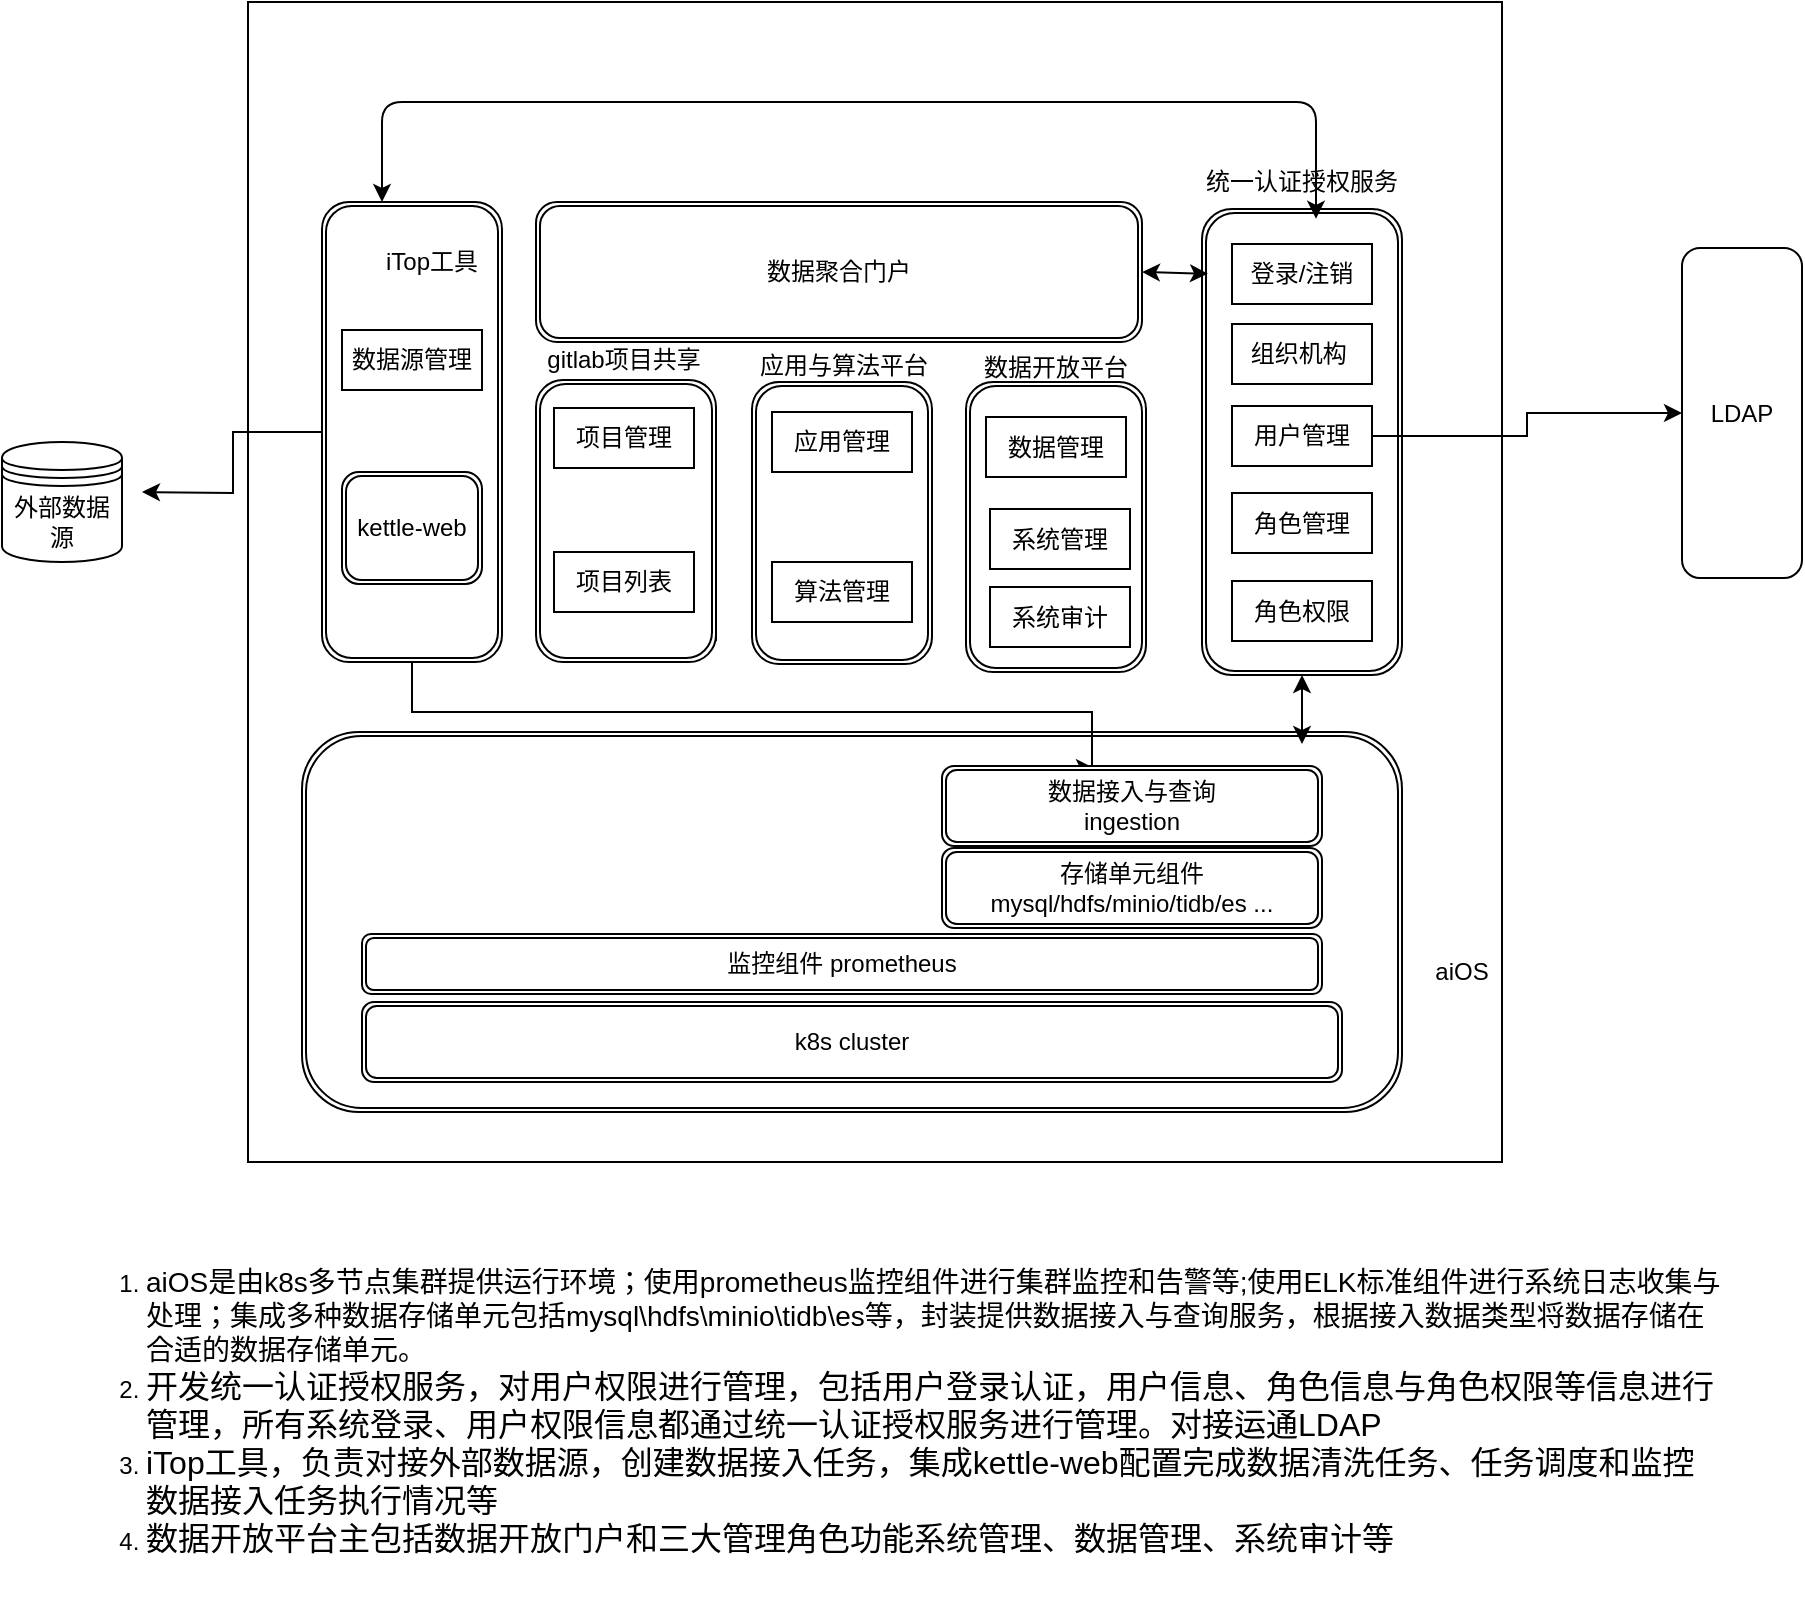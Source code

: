 <mxfile version="14.4.3" type="github">
  <diagram id="kdde09D2nnx4coVuQpx-" name="第 1 页">
    <mxGraphModel dx="1422" dy="794" grid="1" gridSize="10" guides="1" tooltips="1" connect="1" arrows="1" fold="1" page="1" pageScale="1" pageWidth="827" pageHeight="1169" math="0" shadow="0">
      <root>
        <mxCell id="0" />
        <mxCell id="1" parent="0" />
        <mxCell id="gJM25PYip7lrtwRQAck6-2" value="" style="whiteSpace=wrap;html=1;" parent="1" vertex="1">
          <mxGeometry x="143" y="80" width="627" height="580" as="geometry" />
        </mxCell>
        <mxCell id="geDU7SRH2CKQkBY8LNWq-78" value="" style="shape=ext;double=1;rounded=1;whiteSpace=wrap;html=1;" parent="1" vertex="1">
          <mxGeometry x="170" y="445" width="550" height="190" as="geometry" />
        </mxCell>
        <mxCell id="HxBF0iYT7sKtN1toAZas-4" value="" style="shape=ext;double=1;rounded=1;whiteSpace=wrap;html=1;" parent="1" vertex="1">
          <mxGeometry x="395" y="270" width="90" height="141" as="geometry" />
        </mxCell>
        <mxCell id="geDU7SRH2CKQkBY8LNWq-4" value="" style="edgeStyle=orthogonalEdgeStyle;rounded=0;orthogonalLoop=1;jettySize=auto;html=1;" parent="1" source="HxBF0iYT7sKtN1toAZas-5" edge="1">
          <mxGeometry relative="1" as="geometry">
            <mxPoint x="90" y="325" as="targetPoint" />
          </mxGeometry>
        </mxCell>
        <mxCell id="geDU7SRH2CKQkBY8LNWq-81" value="" style="edgeStyle=orthogonalEdgeStyle;rounded=0;orthogonalLoop=1;jettySize=auto;html=1;entryX=0.4;entryY=0.025;entryDx=0;entryDy=0;entryPerimeter=0;" parent="1" source="HxBF0iYT7sKtN1toAZas-5" target="gJM25PYip7lrtwRQAck6-10" edge="1">
          <mxGeometry relative="1" as="geometry">
            <mxPoint x="560" y="470" as="targetPoint" />
            <Array as="points">
              <mxPoint x="225" y="435" />
              <mxPoint x="565" y="435" />
            </Array>
          </mxGeometry>
        </mxCell>
        <mxCell id="HxBF0iYT7sKtN1toAZas-5" value="" style="shape=ext;double=1;rounded=1;whiteSpace=wrap;html=1;" parent="1" vertex="1">
          <mxGeometry x="180" y="180" width="90" height="230" as="geometry" />
        </mxCell>
        <mxCell id="HxBF0iYT7sKtN1toAZas-6" value="k8s cluster" style="shape=ext;double=1;rounded=1;whiteSpace=wrap;html=1;" parent="1" vertex="1">
          <mxGeometry x="200" y="580" width="490" height="40" as="geometry" />
        </mxCell>
        <mxCell id="HxBF0iYT7sKtN1toAZas-7" value="&lt;span style=&quot;color: rgba(0 , 0 , 0 , 0) ; font-family: monospace ; font-size: 0px&quot;&gt;%3CmxGraphModel%3E%3Croot%3E%3CmxCell%20id%3D%220%22%2F%3E%3CmxCell%20id%3D%221%22%20parent%3D%220%22%2F%3E%3CmxCell%20id%3D%222%22%20value%3D%22%E6%95%B0%E6%8D%AE%E9%97%A8%E6%88%B7%22%20style%3D%22rounded%3D0%3BwhiteSpace%3Dwrap%3Bhtml%3D1%3B%22%20vertex%3D%221%22%20parent%3D%221%22%3E%3CmxGeometry%20x%3D%22420%22%20y%3D%22244%22%20width%3D%2270%22%20height%3D%2230%22%20as%3D%22geometry%22%2F%3E%3C%2FmxCell%3E%3C%2Froot%3E%3C%2FmxGraphModel%3E&lt;/span&gt;" style="shape=ext;double=1;rounded=1;whiteSpace=wrap;html=1;" parent="1" vertex="1">
          <mxGeometry x="620" y="183.5" width="100" height="233" as="geometry" />
        </mxCell>
        <mxCell id="gJM25PYip7lrtwRQAck6-3" value="aiOS" style="text;html=1;strokeColor=none;fillColor=none;align=center;verticalAlign=middle;whiteSpace=wrap;rounded=0;" parent="1" vertex="1">
          <mxGeometry x="730" y="550" width="40" height="30" as="geometry" />
        </mxCell>
        <mxCell id="gJM25PYip7lrtwRQAck6-7" value="监控组件 prometheus" style="shape=ext;double=1;rounded=1;whiteSpace=wrap;html=1;" parent="1" vertex="1">
          <mxGeometry x="200" y="546" width="480" height="30" as="geometry" />
        </mxCell>
        <mxCell id="gJM25PYip7lrtwRQAck6-8" value="存储单元组件 &lt;br&gt;mysql/hdfs/minio/tidb/es ..." style="shape=ext;double=1;rounded=1;whiteSpace=wrap;html=1;" parent="1" vertex="1">
          <mxGeometry x="490" y="503" width="190" height="40" as="geometry" />
        </mxCell>
        <mxCell id="gJM25PYip7lrtwRQAck6-10" value="数据接入与查询&lt;br&gt;ingestion" style="shape=ext;double=1;rounded=1;whiteSpace=wrap;html=1;" parent="1" vertex="1">
          <mxGeometry x="490" y="462" width="190" height="40" as="geometry" />
        </mxCell>
        <mxCell id="geDU7SRH2CKQkBY8LNWq-2" value="数据聚合门户" style="shape=ext;double=1;rounded=1;whiteSpace=wrap;html=1;" parent="1" vertex="1">
          <mxGeometry x="287" y="180" width="303" height="70" as="geometry" />
        </mxCell>
        <mxCell id="geDU7SRH2CKQkBY8LNWq-6" value="外部数据源" style="shape=datastore;whiteSpace=wrap;html=1;" parent="1" vertex="1">
          <mxGeometry x="20" y="300" width="60" height="60" as="geometry" />
        </mxCell>
        <mxCell id="geDU7SRH2CKQkBY8LNWq-9" value="" style="endArrow=classic;startArrow=classic;html=1;entryX=0.5;entryY=1;entryDx=0;entryDy=0;" parent="1" target="HxBF0iYT7sKtN1toAZas-7" edge="1">
          <mxGeometry width="50" height="50" relative="1" as="geometry">
            <mxPoint x="670" y="451" as="sourcePoint" />
            <mxPoint x="650" y="410" as="targetPoint" />
          </mxGeometry>
        </mxCell>
        <mxCell id="geDU7SRH2CKQkBY8LNWq-16" value="iTop工具" style="text;html=1;strokeColor=none;fillColor=none;align=center;verticalAlign=middle;whiteSpace=wrap;rounded=0;" parent="1" vertex="1">
          <mxGeometry x="210" y="200" width="50" height="20" as="geometry" />
        </mxCell>
        <mxCell id="geDU7SRH2CKQkBY8LNWq-17" value="&lt;span&gt;kettle-web&lt;/span&gt;" style="shape=ext;double=1;rounded=1;whiteSpace=wrap;html=1;" parent="1" vertex="1">
          <mxGeometry x="190" y="315" width="70" height="56" as="geometry" />
        </mxCell>
        <mxCell id="geDU7SRH2CKQkBY8LNWq-19" value="数据源管理" style="rounded=0;whiteSpace=wrap;html=1;" parent="1" vertex="1">
          <mxGeometry x="190" y="244" width="70" height="30" as="geometry" />
        </mxCell>
        <mxCell id="geDU7SRH2CKQkBY8LNWq-34" value="gitlab项目共享" style="text;html=1;strokeColor=none;fillColor=none;align=center;verticalAlign=middle;whiteSpace=wrap;rounded=0;" parent="1" vertex="1">
          <mxGeometry x="291" y="227.25" width="80" height="63.5" as="geometry" />
        </mxCell>
        <mxCell id="geDU7SRH2CKQkBY8LNWq-35" value="统一认证授权服务" style="text;html=1;strokeColor=none;fillColor=none;align=center;verticalAlign=middle;whiteSpace=wrap;rounded=0;" parent="1" vertex="1">
          <mxGeometry x="620" y="160" width="100" height="20" as="geometry" />
        </mxCell>
        <mxCell id="geDU7SRH2CKQkBY8LNWq-53" value="LDAP" style="rounded=1;whiteSpace=wrap;html=1;" parent="1" vertex="1">
          <mxGeometry x="860" y="203" width="60" height="165" as="geometry" />
        </mxCell>
        <mxCell id="geDU7SRH2CKQkBY8LNWq-55" value="算法管理" style="rounded=0;whiteSpace=wrap;html=1;" parent="1" vertex="1">
          <mxGeometry x="405" y="360" width="70" height="30" as="geometry" />
        </mxCell>
        <mxCell id="geDU7SRH2CKQkBY8LNWq-57" value="应用管理" style="rounded=0;whiteSpace=wrap;html=1;" parent="1" vertex="1">
          <mxGeometry x="405" y="285" width="70" height="30" as="geometry" />
        </mxCell>
        <mxCell id="geDU7SRH2CKQkBY8LNWq-58" value="登录/注销" style="rounded=0;whiteSpace=wrap;html=1;" parent="1" vertex="1">
          <mxGeometry x="635" y="201" width="70" height="30" as="geometry" />
        </mxCell>
        <mxCell id="geDU7SRH2CKQkBY8LNWq-59" value="组织机构&amp;nbsp;" style="rounded=0;whiteSpace=wrap;html=1;" parent="1" vertex="1">
          <mxGeometry x="635" y="241" width="70" height="30" as="geometry" />
        </mxCell>
        <mxCell id="geDU7SRH2CKQkBY8LNWq-60" value="角色管理" style="rounded=0;whiteSpace=wrap;html=1;" parent="1" vertex="1">
          <mxGeometry x="635" y="325.5" width="70" height="30" as="geometry" />
        </mxCell>
        <mxCell id="geDU7SRH2CKQkBY8LNWq-61" value="角色权限" style="rounded=0;whiteSpace=wrap;html=1;" parent="1" vertex="1">
          <mxGeometry x="635" y="369.5" width="70" height="30" as="geometry" />
        </mxCell>
        <mxCell id="geDU7SRH2CKQkBY8LNWq-67" style="edgeStyle=orthogonalEdgeStyle;rounded=0;orthogonalLoop=1;jettySize=auto;html=1;entryX=0;entryY=0.5;entryDx=0;entryDy=0;" parent="1" source="geDU7SRH2CKQkBY8LNWq-64" target="geDU7SRH2CKQkBY8LNWq-53" edge="1">
          <mxGeometry relative="1" as="geometry" />
        </mxCell>
        <mxCell id="geDU7SRH2CKQkBY8LNWq-64" value="用户管理" style="rounded=0;whiteSpace=wrap;html=1;" parent="1" vertex="1">
          <mxGeometry x="635" y="282" width="70" height="30" as="geometry" />
        </mxCell>
        <mxCell id="geDU7SRH2CKQkBY8LNWq-72" value="&lt;ol&gt;&lt;li&gt;&lt;font style=&quot;font-size: 14px&quot;&gt;aiOS是由k8s多节点集群提供运行环境；使用prometheus监控组件进行集群监控和告警等;使用ELK标准组件进行系统日志收集与处理；集成多种数据存储单元包括mysql\hdfs\minio\tidb\es等，封装提供数据接入与查询服务，根据接入数据类型将数据存储在合适的数据存储单元。&lt;/font&gt;&lt;/li&gt;&lt;li&gt;&lt;font size=&quot;3&quot;&gt;开发统一认证授权服务，对用户权限进行管理，包括用户登录认证，用户信息、角色信息与角色权限等信息进行管理，所有系统登录、用户权限信息都通过统一认证授权服务进行管理。对接运通LDAP&lt;/font&gt;&lt;/li&gt;&lt;li&gt;&lt;font size=&quot;3&quot;&gt;iTop工具，负责对接外部数据源，创建数据接入任务，集成kettle-web配置完成数据清洗任务、任务调度和监控数据接入任务执行情况等&lt;/font&gt;&lt;/li&gt;&lt;li&gt;&lt;font size=&quot;3&quot;&gt;数据开放平台主包括数据开放门户和三大管理角色功能系统管理、数据管理、系统审计等&lt;/font&gt;&lt;/li&gt;&lt;/ol&gt;" style="text;strokeColor=none;fillColor=none;html=1;whiteSpace=wrap;verticalAlign=middle;overflow=hidden;" parent="1" vertex="1">
          <mxGeometry x="50" y="690" width="830" height="190" as="geometry" />
        </mxCell>
        <mxCell id="geDU7SRH2CKQkBY8LNWq-75" value="" style="endArrow=classic;startArrow=classic;html=1;entryX=0.57;entryY=0.021;entryDx=0;entryDy=0;entryPerimeter=0;" parent="1" target="HxBF0iYT7sKtN1toAZas-7" edge="1">
          <mxGeometry width="50" height="50" relative="1" as="geometry">
            <mxPoint x="210" y="180" as="sourcePoint" />
            <mxPoint x="626" y="181.893" as="targetPoint" />
            <Array as="points">
              <mxPoint x="210" y="130" />
              <mxPoint x="677" y="130" />
            </Array>
          </mxGeometry>
        </mxCell>
        <mxCell id="geDU7SRH2CKQkBY8LNWq-79" value="" style="endArrow=classic;startArrow=classic;html=1;entryX=0.702;entryY=0.414;entryDx=0;entryDy=0;entryPerimeter=0;" parent="1" edge="1">
          <mxGeometry width="50" height="50" relative="1" as="geometry">
            <mxPoint x="505" y="320" as="sourcePoint" />
            <mxPoint x="565.16" y="320.12" as="targetPoint" />
            <Array as="points">
              <mxPoint x="525" y="320" />
              <mxPoint x="545" y="320" />
            </Array>
          </mxGeometry>
        </mxCell>
        <mxCell id="1_QTvi83UHLUyv5DnF4K-3" value="" style="shape=ext;double=1;rounded=1;whiteSpace=wrap;html=1;" vertex="1" parent="1">
          <mxGeometry x="502" y="270" width="90" height="145" as="geometry" />
        </mxCell>
        <mxCell id="1_QTvi83UHLUyv5DnF4K-4" value="系统审计" style="rounded=0;whiteSpace=wrap;html=1;" vertex="1" parent="1">
          <mxGeometry x="514" y="372.5" width="70" height="30" as="geometry" />
        </mxCell>
        <mxCell id="1_QTvi83UHLUyv5DnF4K-5" value="数据管理" style="rounded=0;whiteSpace=wrap;html=1;" vertex="1" parent="1">
          <mxGeometry x="512" y="287.5" width="70" height="30" as="geometry" />
        </mxCell>
        <mxCell id="1_QTvi83UHLUyv5DnF4K-6" value="系统管理" style="rounded=0;whiteSpace=wrap;html=1;" vertex="1" parent="1">
          <mxGeometry x="514" y="333.5" width="70" height="30" as="geometry" />
        </mxCell>
        <mxCell id="1_QTvi83UHLUyv5DnF4K-13" value="系统管理" style="rounded=0;whiteSpace=wrap;html=1;" vertex="1" parent="1">
          <mxGeometry x="305" y="284" width="70" height="30" as="geometry" />
        </mxCell>
        <mxCell id="1_QTvi83UHLUyv5DnF4K-14" value="数据管理" style="rounded=0;whiteSpace=wrap;html=1;" vertex="1" parent="1">
          <mxGeometry x="307" y="330" width="70" height="30" as="geometry" />
        </mxCell>
        <mxCell id="1_QTvi83UHLUyv5DnF4K-15" value="系统审计" style="rounded=0;whiteSpace=wrap;html=1;" vertex="1" parent="1">
          <mxGeometry x="307" y="369" width="70" height="30" as="geometry" />
        </mxCell>
        <mxCell id="1_QTvi83UHLUyv5DnF4K-16" value="" style="shape=ext;double=1;rounded=1;whiteSpace=wrap;html=1;" vertex="1" parent="1">
          <mxGeometry x="287" y="269" width="90" height="141" as="geometry" />
        </mxCell>
        <mxCell id="1_QTvi83UHLUyv5DnF4K-17" value="项目管理" style="rounded=0;whiteSpace=wrap;html=1;" vertex="1" parent="1">
          <mxGeometry x="296" y="283" width="70" height="30" as="geometry" />
        </mxCell>
        <mxCell id="1_QTvi83UHLUyv5DnF4K-18" value="项目列表" style="rounded=0;whiteSpace=wrap;html=1;" vertex="1" parent="1">
          <mxGeometry x="296" y="355" width="70" height="30" as="geometry" />
        </mxCell>
        <mxCell id="1_QTvi83UHLUyv5DnF4K-28" value="应用与算法平台" style="text;html=1;strokeColor=none;fillColor=none;align=center;verticalAlign=middle;whiteSpace=wrap;rounded=0;" vertex="1" parent="1">
          <mxGeometry x="396" y="230" width="90" height="63.5" as="geometry" />
        </mxCell>
        <mxCell id="1_QTvi83UHLUyv5DnF4K-29" value="数据开放平台" style="text;html=1;strokeColor=none;fillColor=none;align=center;verticalAlign=middle;whiteSpace=wrap;rounded=0;" vertex="1" parent="1">
          <mxGeometry x="507" y="231" width="80" height="63.5" as="geometry" />
        </mxCell>
        <mxCell id="1_QTvi83UHLUyv5DnF4K-30" value="" style="endArrow=classic;startArrow=classic;html=1;entryX=0.03;entryY=0.139;entryDx=0;entryDy=0;entryPerimeter=0;exitX=1;exitY=0.5;exitDx=0;exitDy=0;" edge="1" parent="1" source="geDU7SRH2CKQkBY8LNWq-2" target="HxBF0iYT7sKtN1toAZas-7">
          <mxGeometry width="50" height="50" relative="1" as="geometry">
            <mxPoint x="587" y="231" as="sourcePoint" />
            <mxPoint x="637" y="181" as="targetPoint" />
          </mxGeometry>
        </mxCell>
      </root>
    </mxGraphModel>
  </diagram>
</mxfile>
